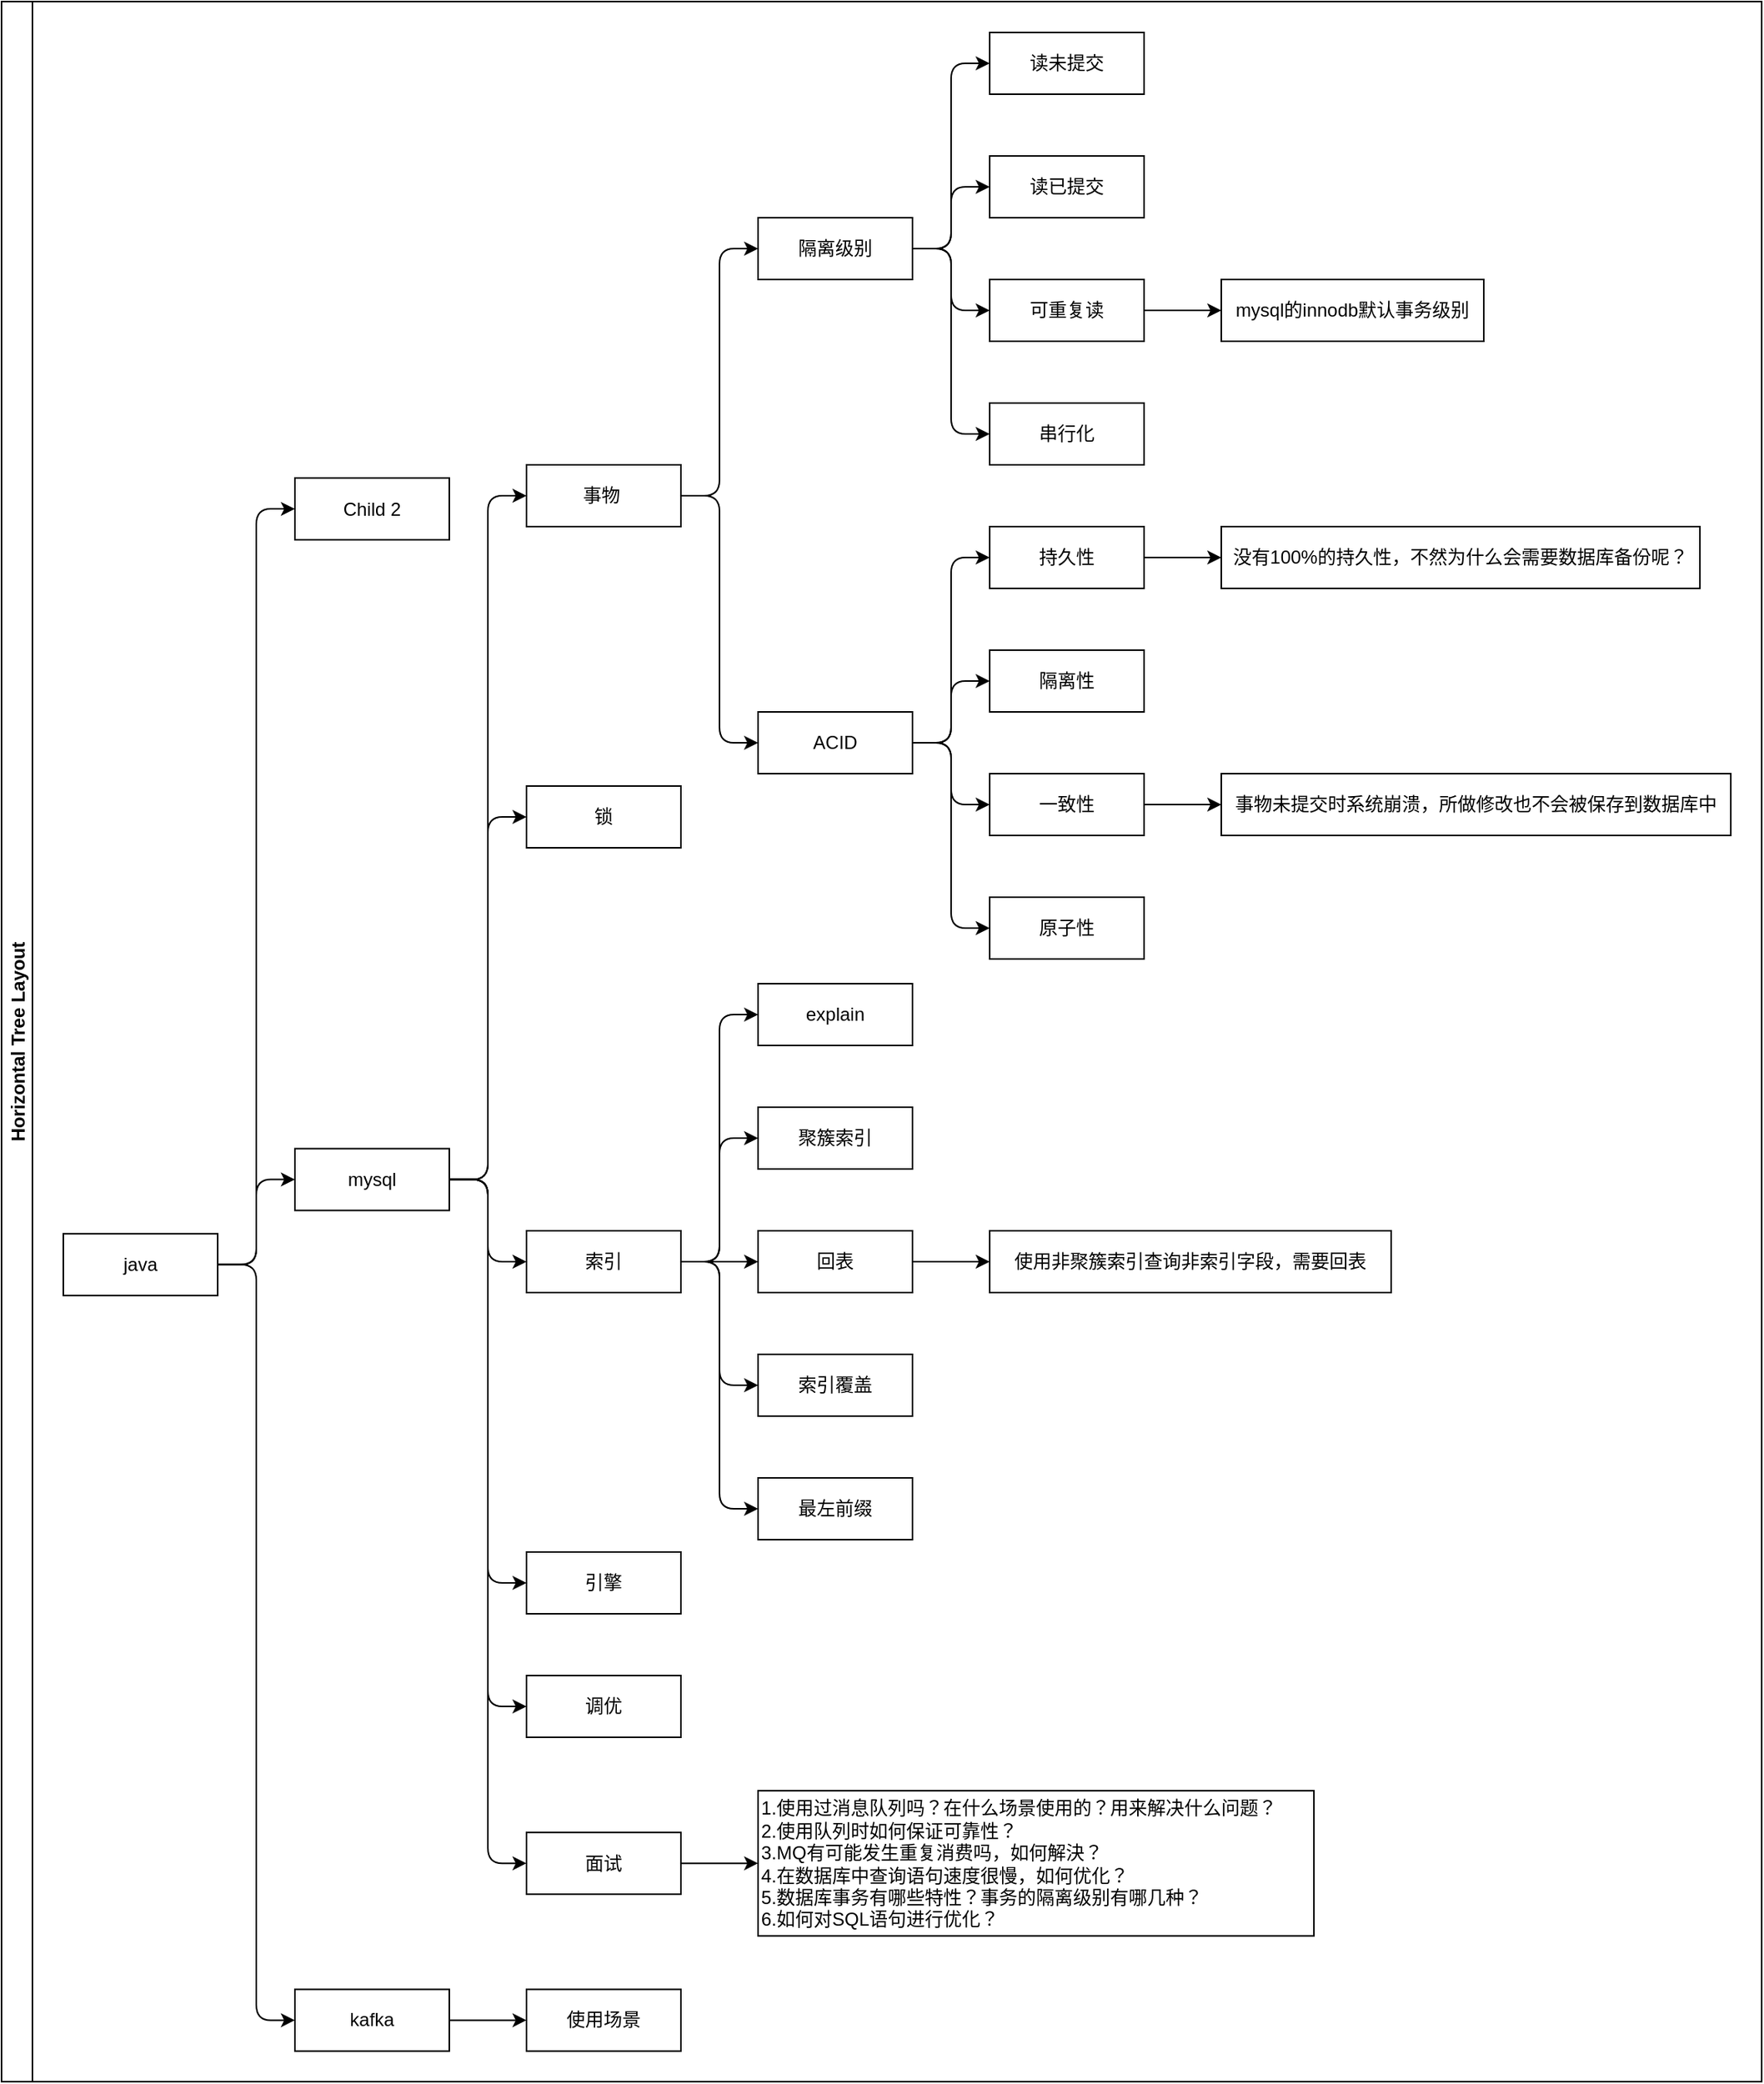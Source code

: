 <mxfile version="24.2.1" type="github">
  <diagram name="第 1 页" id="d7LVQOr1oju6fBaIDHd5">
    <mxGraphModel dx="770" dy="1608" grid="1" gridSize="10" guides="1" tooltips="1" connect="1" arrows="1" fold="1" page="1" pageScale="1" pageWidth="827" pageHeight="1169" math="0" shadow="0">
      <root>
        <mxCell id="0" />
        <mxCell id="1" parent="0" />
        <mxCell id="vokECpH0RvWYXa4G8-1y-286" value="Horizontal Tree Layout" style="swimlane;startSize=20;horizontal=0;childLayout=treeLayout;horizontalTree=1;resizable=0;containerType=tree;fontSize=12;align=center;" vertex="1" parent="1">
          <mxGeometry x="530" y="-370" width="1140" height="1347" as="geometry" />
        </mxCell>
        <mxCell id="vokECpH0RvWYXa4G8-1y-287" value="java" style="whiteSpace=wrap;html=1;treeFolding=1;align=center;" vertex="1" parent="vokECpH0RvWYXa4G8-1y-286">
          <mxGeometry x="40" y="797.893" width="100" height="40" as="geometry" />
        </mxCell>
        <mxCell id="vokECpH0RvWYXa4G8-1y-288" value="mysql" style="whiteSpace=wrap;html=1;treeFolding=1;align=center;" vertex="1" parent="vokECpH0RvWYXa4G8-1y-286">
          <mxGeometry x="190" y="742.806" width="100" height="40" as="geometry" />
        </mxCell>
        <mxCell id="vokECpH0RvWYXa4G8-1y-289" value="" style="edgeStyle=elbowEdgeStyle;elbow=horizontal;html=1;rounded=1;curved=0;sourcePerimeterSpacing=0;targetPerimeterSpacing=0;startSize=6;endSize=6;align=center;" edge="1" parent="vokECpH0RvWYXa4G8-1y-286" source="vokECpH0RvWYXa4G8-1y-287" target="vokECpH0RvWYXa4G8-1y-288">
          <mxGeometry relative="1" as="geometry" />
        </mxCell>
        <mxCell id="vokECpH0RvWYXa4G8-1y-290" value="Child 2" style="whiteSpace=wrap;html=1;treeFolding=1;align=center;" vertex="1" parent="vokECpH0RvWYXa4G8-1y-286">
          <mxGeometry x="190" y="308.561" width="100" height="40" as="geometry" />
        </mxCell>
        <mxCell id="vokECpH0RvWYXa4G8-1y-291" value="" style="edgeStyle=elbowEdgeStyle;elbow=horizontal;html=1;rounded=1;curved=0;sourcePerimeterSpacing=0;targetPerimeterSpacing=0;startSize=6;endSize=6;align=center;" edge="1" parent="vokECpH0RvWYXa4G8-1y-286" source="vokECpH0RvWYXa4G8-1y-287" target="vokECpH0RvWYXa4G8-1y-290">
          <mxGeometry relative="1" as="geometry" />
        </mxCell>
        <mxCell id="vokECpH0RvWYXa4G8-1y-303" value="" style="edgeStyle=elbowEdgeStyle;elbow=horizontal;html=1;rounded=1;curved=0;sourcePerimeterSpacing=0;targetPerimeterSpacing=0;startSize=6;endSize=6;align=center;" edge="1" target="vokECpH0RvWYXa4G8-1y-304" source="vokECpH0RvWYXa4G8-1y-288" parent="vokECpH0RvWYXa4G8-1y-286">
          <mxGeometry relative="1" as="geometry">
            <mxPoint x="670" y="-6451.38" as="sourcePoint" />
          </mxGeometry>
        </mxCell>
        <mxCell id="vokECpH0RvWYXa4G8-1y-304" value="事物&lt;span style=&quot;white-space: pre;&quot;&gt;&#x9;&lt;/span&gt;" style="whiteSpace=wrap;html=1;treeFolding=1;align=center;" vertex="1" parent="vokECpH0RvWYXa4G8-1y-286">
          <mxGeometry x="340" y="300" width="100" height="40" as="geometry" />
        </mxCell>
        <mxCell id="vokECpH0RvWYXa4G8-1y-305" value="" style="edgeStyle=elbowEdgeStyle;elbow=horizontal;html=1;rounded=1;curved=0;sourcePerimeterSpacing=0;targetPerimeterSpacing=0;startSize=6;endSize=6;align=center;" edge="1" target="vokECpH0RvWYXa4G8-1y-306" source="vokECpH0RvWYXa4G8-1y-288" parent="vokECpH0RvWYXa4G8-1y-286">
          <mxGeometry relative="1" as="geometry">
            <mxPoint x="820" y="-6411.38" as="sourcePoint" />
          </mxGeometry>
        </mxCell>
        <mxCell id="vokECpH0RvWYXa4G8-1y-306" value="锁" style="whiteSpace=wrap;html=1;treeFolding=1;align=center;" vertex="1" parent="vokECpH0RvWYXa4G8-1y-286">
          <mxGeometry x="340" y="508" width="100" height="40" as="geometry" />
        </mxCell>
        <mxCell id="vokECpH0RvWYXa4G8-1y-307" value="" style="edgeStyle=elbowEdgeStyle;elbow=horizontal;html=1;rounded=1;curved=0;sourcePerimeterSpacing=0;targetPerimeterSpacing=0;startSize=6;endSize=6;align=center;" edge="1" target="vokECpH0RvWYXa4G8-1y-308" source="vokECpH0RvWYXa4G8-1y-288" parent="vokECpH0RvWYXa4G8-1y-286">
          <mxGeometry relative="1" as="geometry">
            <mxPoint x="820" y="-6395.38" as="sourcePoint" />
          </mxGeometry>
        </mxCell>
        <mxCell id="vokECpH0RvWYXa4G8-1y-308" value="索引" style="whiteSpace=wrap;html=1;treeFolding=1;align=center;" vertex="1" parent="vokECpH0RvWYXa4G8-1y-286">
          <mxGeometry x="340" y="796" width="100" height="40" as="geometry" />
        </mxCell>
        <mxCell id="vokECpH0RvWYXa4G8-1y-309" value="" style="edgeStyle=elbowEdgeStyle;elbow=horizontal;html=1;rounded=1;curved=0;sourcePerimeterSpacing=0;targetPerimeterSpacing=0;startSize=6;endSize=6;align=center;" edge="1" target="vokECpH0RvWYXa4G8-1y-310" source="vokECpH0RvWYXa4G8-1y-304" parent="vokECpH0RvWYXa4G8-1y-286">
          <mxGeometry relative="1" as="geometry">
            <mxPoint x="820" y="-6379.38" as="sourcePoint" />
          </mxGeometry>
        </mxCell>
        <mxCell id="vokECpH0RvWYXa4G8-1y-310" value="隔离级别" style="whiteSpace=wrap;html=1;treeFolding=1;align=center;" vertex="1" parent="vokECpH0RvWYXa4G8-1y-286">
          <mxGeometry x="490" y="140" width="100" height="40" as="geometry" />
        </mxCell>
        <mxCell id="vokECpH0RvWYXa4G8-1y-311" value="" style="edgeStyle=elbowEdgeStyle;elbow=horizontal;html=1;rounded=1;curved=0;sourcePerimeterSpacing=0;targetPerimeterSpacing=0;startSize=6;endSize=6;align=center;" edge="1" target="vokECpH0RvWYXa4G8-1y-312" source="vokECpH0RvWYXa4G8-1y-310" parent="vokECpH0RvWYXa4G8-1y-286">
          <mxGeometry relative="1" as="geometry">
            <mxPoint x="970" y="-5829.38" as="sourcePoint" />
          </mxGeometry>
        </mxCell>
        <mxCell id="vokECpH0RvWYXa4G8-1y-312" value="读未提交" style="whiteSpace=wrap;html=1;treeFolding=1;align=center;" vertex="1" parent="vokECpH0RvWYXa4G8-1y-286">
          <mxGeometry x="640" y="20" width="100" height="40" as="geometry" />
        </mxCell>
        <mxCell id="vokECpH0RvWYXa4G8-1y-313" value="" style="edgeStyle=elbowEdgeStyle;elbow=horizontal;html=1;rounded=1;curved=0;sourcePerimeterSpacing=0;targetPerimeterSpacing=0;startSize=6;endSize=6;align=center;" edge="1" target="vokECpH0RvWYXa4G8-1y-314" source="vokECpH0RvWYXa4G8-1y-310" parent="vokECpH0RvWYXa4G8-1y-286">
          <mxGeometry relative="1" as="geometry">
            <mxPoint x="1120" y="-5829.38" as="sourcePoint" />
          </mxGeometry>
        </mxCell>
        <mxCell id="vokECpH0RvWYXa4G8-1y-314" value="读已提交" style="whiteSpace=wrap;html=1;treeFolding=1;align=center;" vertex="1" parent="vokECpH0RvWYXa4G8-1y-286">
          <mxGeometry x="640" y="100" width="100" height="40" as="geometry" />
        </mxCell>
        <mxCell id="vokECpH0RvWYXa4G8-1y-315" value="" style="edgeStyle=elbowEdgeStyle;elbow=horizontal;html=1;rounded=1;curved=0;sourcePerimeterSpacing=0;targetPerimeterSpacing=0;startSize=6;endSize=6;align=center;" edge="1" target="vokECpH0RvWYXa4G8-1y-316" source="vokECpH0RvWYXa4G8-1y-310" parent="vokECpH0RvWYXa4G8-1y-286">
          <mxGeometry relative="1" as="geometry">
            <mxPoint x="1120" y="-5829.38" as="sourcePoint" />
          </mxGeometry>
        </mxCell>
        <mxCell id="vokECpH0RvWYXa4G8-1y-316" value="可重复读" style="whiteSpace=wrap;html=1;treeFolding=1;align=center;" vertex="1" parent="vokECpH0RvWYXa4G8-1y-286">
          <mxGeometry x="640" y="180" width="100" height="40" as="geometry" />
        </mxCell>
        <mxCell id="vokECpH0RvWYXa4G8-1y-317" value="" style="edgeStyle=elbowEdgeStyle;elbow=horizontal;html=1;rounded=1;curved=0;sourcePerimeterSpacing=0;targetPerimeterSpacing=0;startSize=6;endSize=6;align=center;" edge="1" target="vokECpH0RvWYXa4G8-1y-318" source="vokECpH0RvWYXa4G8-1y-310" parent="vokECpH0RvWYXa4G8-1y-286">
          <mxGeometry relative="1" as="geometry">
            <mxPoint x="1120" y="-5829.38" as="sourcePoint" />
          </mxGeometry>
        </mxCell>
        <mxCell id="vokECpH0RvWYXa4G8-1y-318" value="串行化" style="whiteSpace=wrap;html=1;treeFolding=1;align=center;" vertex="1" parent="vokECpH0RvWYXa4G8-1y-286">
          <mxGeometry x="640" y="260" width="100" height="40" as="geometry" />
        </mxCell>
        <mxCell id="vokECpH0RvWYXa4G8-1y-319" value="" style="edgeStyle=elbowEdgeStyle;elbow=horizontal;html=1;rounded=1;curved=0;sourcePerimeterSpacing=0;targetPerimeterSpacing=0;startSize=6;endSize=6;align=center;" edge="1" target="vokECpH0RvWYXa4G8-1y-320" source="vokECpH0RvWYXa4G8-1y-316" parent="vokECpH0RvWYXa4G8-1y-286">
          <mxGeometry relative="1" as="geometry">
            <mxPoint x="1120" y="-5701.38" as="sourcePoint" />
          </mxGeometry>
        </mxCell>
        <mxCell id="vokECpH0RvWYXa4G8-1y-320" value="mysql的innodb默认事务级别" style="whiteSpace=wrap;html=1;treeFolding=1;align=center;" vertex="1" parent="vokECpH0RvWYXa4G8-1y-286">
          <mxGeometry x="790" y="180" width="170" height="40" as="geometry" />
        </mxCell>
        <mxCell id="vokECpH0RvWYXa4G8-1y-321" value="" style="edgeStyle=elbowEdgeStyle;elbow=horizontal;html=1;rounded=1;curved=0;sourcePerimeterSpacing=0;targetPerimeterSpacing=0;startSize=6;endSize=6;align=center;" edge="1" target="vokECpH0RvWYXa4G8-1y-322" source="vokECpH0RvWYXa4G8-1y-308" parent="vokECpH0RvWYXa4G8-1y-286">
          <mxGeometry relative="1" as="geometry">
            <mxPoint x="820" y="-6251.38" as="sourcePoint" />
          </mxGeometry>
        </mxCell>
        <mxCell id="vokECpH0RvWYXa4G8-1y-322" value="explain" style="whiteSpace=wrap;html=1;treeFolding=1;align=center;" vertex="1" parent="vokECpH0RvWYXa4G8-1y-286">
          <mxGeometry x="490" y="636" width="100" height="40" as="geometry" />
        </mxCell>
        <mxCell id="vokECpH0RvWYXa4G8-1y-323" value="" style="edgeStyle=elbowEdgeStyle;elbow=horizontal;html=1;rounded=1;curved=0;sourcePerimeterSpacing=0;targetPerimeterSpacing=0;startSize=6;endSize=6;align=center;" edge="1" target="vokECpH0RvWYXa4G8-1y-324" source="vokECpH0RvWYXa4G8-1y-304" parent="vokECpH0RvWYXa4G8-1y-286">
          <mxGeometry relative="1" as="geometry">
            <mxPoint x="820" y="-6248.18" as="sourcePoint" />
          </mxGeometry>
        </mxCell>
        <mxCell id="vokECpH0RvWYXa4G8-1y-324" value="ACID" style="whiteSpace=wrap;html=1;treeFolding=1;align=center;treeMoving=0;" vertex="1" parent="vokECpH0RvWYXa4G8-1y-286">
          <mxGeometry x="490" y="460" width="100" height="40" as="geometry" />
        </mxCell>
        <mxCell id="vokECpH0RvWYXa4G8-1y-329" value="" style="edgeStyle=elbowEdgeStyle;elbow=horizontal;html=1;rounded=1;curved=0;sourcePerimeterSpacing=0;targetPerimeterSpacing=0;startSize=6;endSize=6;align=center;" edge="1" target="vokECpH0RvWYXa4G8-1y-330" source="vokECpH0RvWYXa4G8-1y-287" parent="vokECpH0RvWYXa4G8-1y-286">
          <mxGeometry relative="1" as="geometry">
            <mxPoint x="660" y="-5895.38" as="sourcePoint" />
          </mxGeometry>
        </mxCell>
        <mxCell id="vokECpH0RvWYXa4G8-1y-330" value="kafka" style="whiteSpace=wrap;html=1;treeFolding=1;align=center;" vertex="1" parent="vokECpH0RvWYXa4G8-1y-286">
          <mxGeometry x="190" y="1287.224" width="100" height="40" as="geometry" />
        </mxCell>
        <mxCell id="vokECpH0RvWYXa4G8-1y-331" value="" style="edgeStyle=elbowEdgeStyle;elbow=horizontal;html=1;rounded=1;curved=0;sourcePerimeterSpacing=0;targetPerimeterSpacing=0;startSize=6;endSize=6;align=center;" edge="1" target="vokECpH0RvWYXa4G8-1y-332" source="vokECpH0RvWYXa4G8-1y-288" parent="vokECpH0RvWYXa4G8-1y-286">
          <mxGeometry relative="1" as="geometry">
            <mxPoint x="660" y="-5572.26" as="sourcePoint" />
          </mxGeometry>
        </mxCell>
        <mxCell id="vokECpH0RvWYXa4G8-1y-332" value="引擎" style="whiteSpace=wrap;html=1;treeFolding=1;align=center;" vertex="1" parent="vokECpH0RvWYXa4G8-1y-286">
          <mxGeometry x="340" y="1004" width="100" height="40" as="geometry" />
        </mxCell>
        <mxCell id="vokECpH0RvWYXa4G8-1y-333" value="" style="edgeStyle=elbowEdgeStyle;elbow=horizontal;html=1;rounded=1;curved=0;sourcePerimeterSpacing=0;targetPerimeterSpacing=0;startSize=6;endSize=6;align=center;" edge="1" target="vokECpH0RvWYXa4G8-1y-334" source="vokECpH0RvWYXa4G8-1y-330" parent="vokECpH0RvWYXa4G8-1y-286">
          <mxGeometry relative="1" as="geometry">
            <mxPoint x="660" y="-5209.06" as="sourcePoint" />
          </mxGeometry>
        </mxCell>
        <mxCell id="vokECpH0RvWYXa4G8-1y-334" value="使用场景" style="whiteSpace=wrap;html=1;treeFolding=1;align=center;" vertex="1" parent="vokECpH0RvWYXa4G8-1y-286">
          <mxGeometry x="340" y="1287.224" width="100" height="40" as="geometry" />
        </mxCell>
        <mxCell id="vokECpH0RvWYXa4G8-1y-335" value="" style="edgeStyle=elbowEdgeStyle;elbow=horizontal;html=1;rounded=1;curved=0;sourcePerimeterSpacing=0;targetPerimeterSpacing=0;startSize=6;endSize=6;align=center;" edge="1" target="vokECpH0RvWYXa4G8-1y-336" source="vokECpH0RvWYXa4G8-1y-288" parent="vokECpH0RvWYXa4G8-1y-286">
          <mxGeometry relative="1" as="geometry">
            <mxPoint x="660" y="-5208.58" as="sourcePoint" />
          </mxGeometry>
        </mxCell>
        <mxCell id="vokECpH0RvWYXa4G8-1y-336" value="调优" style="whiteSpace=wrap;html=1;treeFolding=1;align=center;" vertex="1" parent="vokECpH0RvWYXa4G8-1y-286">
          <mxGeometry x="340" y="1084" width="100" height="40" as="geometry" />
        </mxCell>
        <mxCell id="vokECpH0RvWYXa4G8-1y-338" value="" style="edgeStyle=elbowEdgeStyle;elbow=horizontal;html=1;rounded=1;curved=0;sourcePerimeterSpacing=0;targetPerimeterSpacing=0;startSize=6;endSize=6;align=center;" edge="1" target="vokECpH0RvWYXa4G8-1y-339" source="vokECpH0RvWYXa4G8-1y-288" parent="vokECpH0RvWYXa4G8-1y-286">
          <mxGeometry relative="1" as="geometry">
            <mxPoint x="660" y="-4785.86" as="sourcePoint" />
          </mxGeometry>
        </mxCell>
        <mxCell id="vokECpH0RvWYXa4G8-1y-339" value="面试" style="whiteSpace=wrap;html=1;treeFolding=1;align=center;" vertex="1" parent="vokECpH0RvWYXa4G8-1y-286">
          <mxGeometry x="340" y="1185.612" width="100" height="40" as="geometry" />
        </mxCell>
        <mxCell id="vokECpH0RvWYXa4G8-1y-340" value="" style="edgeStyle=elbowEdgeStyle;elbow=horizontal;html=1;rounded=1;curved=0;sourcePerimeterSpacing=0;targetPerimeterSpacing=0;startSize=6;endSize=6;align=center;" edge="1" target="vokECpH0RvWYXa4G8-1y-341" source="vokECpH0RvWYXa4G8-1y-339" parent="vokECpH0RvWYXa4G8-1y-286">
          <mxGeometry relative="1" as="geometry">
            <mxPoint x="810" y="-4343.14" as="sourcePoint" />
          </mxGeometry>
        </mxCell>
        <mxCell id="vokECpH0RvWYXa4G8-1y-341" value="&lt;div&gt;1.&lt;span style=&quot;background-color: initial;&quot;&gt;使用过消息队列吗？在什么场景使用的？用来解决什么问题？&lt;/span&gt;&lt;/div&gt;&lt;div&gt;2.&lt;span style=&quot;background-color: initial;&quot;&gt;使用队列时如何保证可靠性？&lt;/span&gt;&lt;/div&gt;&lt;div&gt;3.&lt;span style=&quot;background-color: initial;&quot;&gt;MQ有可能发生重复消费吗，如何解決？&lt;/span&gt;&lt;/div&gt;&lt;div&gt;4.&lt;span style=&quot;background-color: initial;&quot;&gt;在数据库中查询语句速度很慢，如何优化？&lt;/span&gt;&lt;/div&gt;&lt;div&gt;5.数据库事务有哪些特性？事务的隔离级别有哪几种？&lt;/div&gt;&lt;div&gt;6.&lt;span style=&quot;background-color: initial;&quot;&gt;如何对SQL语句进行优化？&lt;/span&gt;&lt;/div&gt;" style="whiteSpace=wrap;html=1;treeFolding=0;align=left;" vertex="1" parent="vokECpH0RvWYXa4G8-1y-286">
          <mxGeometry x="490" y="1158.597" width="360" height="94.03" as="geometry" />
        </mxCell>
        <mxCell id="vokECpH0RvWYXa4G8-1y-345" value="" style="edgeStyle=elbowEdgeStyle;elbow=horizontal;html=1;rounded=1;curved=0;sourcePerimeterSpacing=0;targetPerimeterSpacing=0;startSize=6;endSize=6;align=center;" edge="1" target="vokECpH0RvWYXa4G8-1y-346" source="vokECpH0RvWYXa4G8-1y-324" parent="vokECpH0RvWYXa4G8-1y-286">
          <mxGeometry relative="1" as="geometry">
            <mxPoint x="960" y="-3412.368" as="sourcePoint" />
          </mxGeometry>
        </mxCell>
        <mxCell id="vokECpH0RvWYXa4G8-1y-346" value="原子性" style="whiteSpace=wrap;html=1;treeFolding=1;align=center;" vertex="1" parent="vokECpH0RvWYXa4G8-1y-286">
          <mxGeometry x="640" y="580" width="100" height="40" as="geometry" />
        </mxCell>
        <mxCell id="vokECpH0RvWYXa4G8-1y-347" value="" style="edgeStyle=elbowEdgeStyle;elbow=horizontal;html=1;rounded=1;curved=0;sourcePerimeterSpacing=0;targetPerimeterSpacing=0;startSize=6;endSize=6;align=center;" edge="1" target="vokECpH0RvWYXa4G8-1y-348" source="vokECpH0RvWYXa4G8-1y-324" parent="vokECpH0RvWYXa4G8-1y-286">
          <mxGeometry relative="1" as="geometry">
            <mxPoint x="1110" y="-3317.648" as="sourcePoint" />
          </mxGeometry>
        </mxCell>
        <mxCell id="vokECpH0RvWYXa4G8-1y-348" value="一致性" style="whiteSpace=wrap;html=1;treeFolding=1;align=center;" vertex="1" parent="vokECpH0RvWYXa4G8-1y-286">
          <mxGeometry x="640" y="500" width="100" height="40" as="geometry" />
        </mxCell>
        <mxCell id="vokECpH0RvWYXa4G8-1y-349" value="" style="edgeStyle=elbowEdgeStyle;elbow=horizontal;html=1;rounded=1;curved=0;sourcePerimeterSpacing=0;targetPerimeterSpacing=0;startSize=6;endSize=6;align=center;" edge="1" target="vokECpH0RvWYXa4G8-1y-350" source="vokECpH0RvWYXa4G8-1y-324" parent="vokECpH0RvWYXa4G8-1y-286">
          <mxGeometry relative="1" as="geometry">
            <mxPoint x="1110" y="-2770.956" as="sourcePoint" />
          </mxGeometry>
        </mxCell>
        <mxCell id="vokECpH0RvWYXa4G8-1y-350" value="隔离性" style="whiteSpace=wrap;html=1;treeFolding=1;align=center;" vertex="1" parent="vokECpH0RvWYXa4G8-1y-286">
          <mxGeometry x="640" y="420" width="100" height="40" as="geometry" />
        </mxCell>
        <mxCell id="vokECpH0RvWYXa4G8-1y-351" value="" style="edgeStyle=elbowEdgeStyle;elbow=horizontal;html=1;rounded=1;curved=0;sourcePerimeterSpacing=0;targetPerimeterSpacing=0;startSize=6;endSize=6;align=center;" edge="1" target="vokECpH0RvWYXa4G8-1y-352" source="vokECpH0RvWYXa4G8-1y-324" parent="vokECpH0RvWYXa4G8-1y-286">
          <mxGeometry relative="1" as="geometry">
            <mxPoint x="1110" y="-2195.463" as="sourcePoint" />
          </mxGeometry>
        </mxCell>
        <mxCell id="vokECpH0RvWYXa4G8-1y-352" value="持久性" style="whiteSpace=wrap;html=1;treeFolding=1;align=center;" vertex="1" parent="vokECpH0RvWYXa4G8-1y-286">
          <mxGeometry x="640" y="340" width="100" height="40" as="geometry" />
        </mxCell>
        <mxCell id="vokECpH0RvWYXa4G8-1y-353" value="" style="edgeStyle=elbowEdgeStyle;elbow=horizontal;html=1;rounded=1;curved=0;sourcePerimeterSpacing=0;targetPerimeterSpacing=0;startSize=6;endSize=6;align=center;" edge="1" target="vokECpH0RvWYXa4G8-1y-354" source="vokECpH0RvWYXa4G8-1y-352" parent="vokECpH0RvWYXa4G8-1y-286">
          <mxGeometry relative="1" as="geometry">
            <mxPoint x="1110" y="-1584.57" as="sourcePoint" />
          </mxGeometry>
        </mxCell>
        <mxCell id="vokECpH0RvWYXa4G8-1y-354" value="没有100%的持久性，不然为什么会需要数据库备份呢？" style="whiteSpace=wrap;html=1;treeFolding=1;align=center;" vertex="1" parent="vokECpH0RvWYXa4G8-1y-286">
          <mxGeometry x="790" y="340" width="310" height="40" as="geometry" />
        </mxCell>
        <mxCell id="vokECpH0RvWYXa4G8-1y-355" value="" style="edgeStyle=elbowEdgeStyle;elbow=horizontal;html=1;rounded=1;curved=0;sourcePerimeterSpacing=0;targetPerimeterSpacing=0;startSize=6;endSize=6;align=center;" edge="1" target="vokECpH0RvWYXa4G8-1y-356" source="vokECpH0RvWYXa4G8-1y-348" parent="vokECpH0RvWYXa4G8-1y-286">
          <mxGeometry relative="1" as="geometry">
            <mxPoint x="1110" y="-1584.57" as="sourcePoint" />
          </mxGeometry>
        </mxCell>
        <mxCell id="vokECpH0RvWYXa4G8-1y-356" value="事物未提交时系统崩溃，所做修改也不会被保存到数据库中" style="whiteSpace=wrap;html=1;treeFolding=1;align=center;" vertex="1" parent="vokECpH0RvWYXa4G8-1y-286">
          <mxGeometry x="790" y="500" width="330" height="40" as="geometry" />
        </mxCell>
        <mxCell id="vokECpH0RvWYXa4G8-1y-357" value="" style="edgeStyle=elbowEdgeStyle;elbow=horizontal;html=1;rounded=1;curved=0;sourcePerimeterSpacing=0;targetPerimeterSpacing=0;startSize=6;endSize=6;align=center;" edge="1" target="vokECpH0RvWYXa4G8-1y-358" source="vokECpH0RvWYXa4G8-1y-308" parent="vokECpH0RvWYXa4G8-1y-286">
          <mxGeometry relative="1" as="geometry">
            <mxPoint x="820" y="-2466.57" as="sourcePoint" />
          </mxGeometry>
        </mxCell>
        <mxCell id="vokECpH0RvWYXa4G8-1y-358" value="聚簇索引" style="whiteSpace=wrap;html=1;treeFolding=1;align=center;" vertex="1" parent="vokECpH0RvWYXa4G8-1y-286">
          <mxGeometry x="490" y="716" width="100" height="40" as="geometry" />
        </mxCell>
        <mxCell id="vokECpH0RvWYXa4G8-1y-359" value="" style="edgeStyle=elbowEdgeStyle;elbow=horizontal;html=1;rounded=1;curved=0;sourcePerimeterSpacing=0;targetPerimeterSpacing=0;startSize=6;endSize=6;align=center;" edge="1" target="vokECpH0RvWYXa4G8-1y-360" source="vokECpH0RvWYXa4G8-1y-308" parent="vokECpH0RvWYXa4G8-1y-286">
          <mxGeometry relative="1" as="geometry">
            <mxPoint x="970" y="-1770.078" as="sourcePoint" />
          </mxGeometry>
        </mxCell>
        <mxCell id="vokECpH0RvWYXa4G8-1y-360" value="回表" style="whiteSpace=wrap;html=1;treeFolding=1;align=center;" vertex="1" parent="vokECpH0RvWYXa4G8-1y-286">
          <mxGeometry x="490" y="796" width="100" height="40" as="geometry" />
        </mxCell>
        <mxCell id="vokECpH0RvWYXa4G8-1y-361" value="" style="edgeStyle=elbowEdgeStyle;elbow=horizontal;html=1;rounded=1;curved=0;sourcePerimeterSpacing=0;targetPerimeterSpacing=0;startSize=6;endSize=6;align=center;" edge="1" target="vokECpH0RvWYXa4G8-1y-362" source="vokECpH0RvWYXa4G8-1y-360" parent="vokECpH0RvWYXa4G8-1y-286">
          <mxGeometry relative="1" as="geometry">
            <mxPoint x="970" y="-1070.985" as="sourcePoint" />
          </mxGeometry>
        </mxCell>
        <mxCell id="vokECpH0RvWYXa4G8-1y-362" value="使用非聚簇索引查询非索引字段，需要回表" style="whiteSpace=wrap;html=1;treeFolding=1;align=center;" vertex="1" parent="vokECpH0RvWYXa4G8-1y-286">
          <mxGeometry x="640" y="796" width="260" height="40" as="geometry" />
        </mxCell>
        <mxCell id="vokECpH0RvWYXa4G8-1y-363" value="" style="edgeStyle=elbowEdgeStyle;elbow=horizontal;html=1;rounded=1;curved=0;sourcePerimeterSpacing=0;targetPerimeterSpacing=0;startSize=6;endSize=6;align=center;" edge="1" target="vokECpH0RvWYXa4G8-1y-364" source="vokECpH0RvWYXa4G8-1y-308" parent="vokECpH0RvWYXa4G8-1y-286">
          <mxGeometry relative="1" as="geometry">
            <mxPoint x="820" y="-1115.985" as="sourcePoint" />
          </mxGeometry>
        </mxCell>
        <mxCell id="vokECpH0RvWYXa4G8-1y-364" value="索引覆盖" style="whiteSpace=wrap;html=1;treeFolding=1;align=center;" vertex="1" parent="vokECpH0RvWYXa4G8-1y-286">
          <mxGeometry x="490" y="876" width="100" height="40" as="geometry" />
        </mxCell>
        <mxCell id="vokECpH0RvWYXa4G8-1y-367" value="" style="edgeStyle=elbowEdgeStyle;elbow=horizontal;html=1;rounded=1;curved=0;sourcePerimeterSpacing=0;targetPerimeterSpacing=0;startSize=6;endSize=6;align=center;" edge="1" target="vokECpH0RvWYXa4G8-1y-368" source="vokECpH0RvWYXa4G8-1y-308" parent="vokECpH0RvWYXa4G8-1y-286">
          <mxGeometry relative="1" as="geometry">
            <mxPoint x="970" y="-332.293" as="sourcePoint" />
          </mxGeometry>
        </mxCell>
        <mxCell id="vokECpH0RvWYXa4G8-1y-368" value="最左前缀" style="whiteSpace=wrap;html=1;treeFolding=1;align=center;" vertex="1" parent="vokECpH0RvWYXa4G8-1y-286">
          <mxGeometry x="490" y="956" width="100" height="40" as="geometry" />
        </mxCell>
      </root>
    </mxGraphModel>
  </diagram>
</mxfile>

